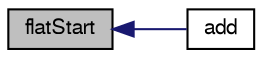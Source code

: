 digraph "flatStart"
{
  bgcolor="transparent";
  edge [fontname="FreeSans",fontsize="10",labelfontname="FreeSans",labelfontsize="10"];
  node [fontname="FreeSans",fontsize="10",shape=record];
  rankdir="LR";
  Node1 [label="flatStart",height=0.2,width=0.4,color="black", fillcolor="grey75", style="filled" fontcolor="black"];
  Node1 -> Node2 [dir="back",color="midnightblue",fontsize="10",style="solid",fontname="FreeSans"];
  Node2 [label="add",height=0.2,width=0.4,color="black",URL="$a00678.html#af07e0aa40a7a71b92a74dd6b77a44ad3",tooltip="Add extendedEdgeMesh. No filtering of duplicates. "];
}

